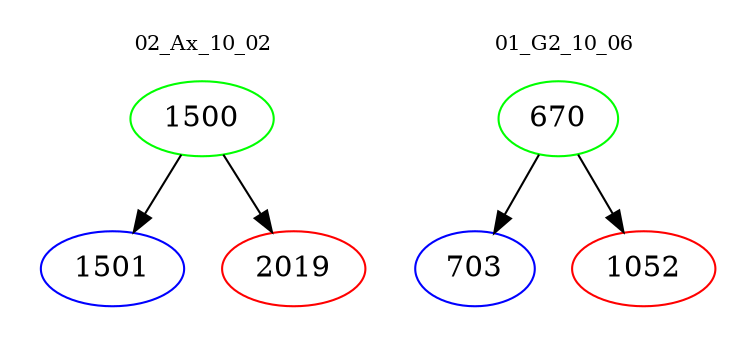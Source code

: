digraph{
subgraph cluster_0 {
color = white
label = "02_Ax_10_02";
fontsize=10;
T0_1500 [label="1500", color="green"]
T0_1500 -> T0_1501 [color="black"]
T0_1501 [label="1501", color="blue"]
T0_1500 -> T0_2019 [color="black"]
T0_2019 [label="2019", color="red"]
}
subgraph cluster_1 {
color = white
label = "01_G2_10_06";
fontsize=10;
T1_670 [label="670", color="green"]
T1_670 -> T1_703 [color="black"]
T1_703 [label="703", color="blue"]
T1_670 -> T1_1052 [color="black"]
T1_1052 [label="1052", color="red"]
}
}
